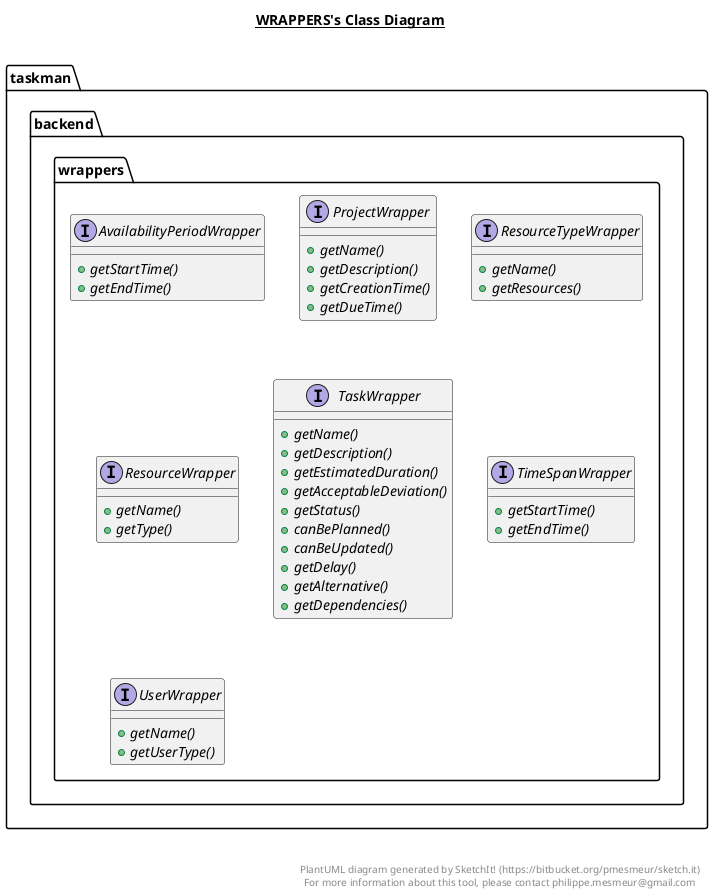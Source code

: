 @startuml

title __WRAPPERS's Class Diagram__\n

  package taskman {
    package taskman.backend {
      package taskman.backend.wrappers {
        interface AvailabilityPeriodWrapper {
            {abstract} + getStartTime()
            {abstract} + getEndTime()
        }
      }
    }
  }
  

  package taskman {
    package taskman.backend {
      package taskman.backend.wrappers {
        interface ProjectWrapper {
            {abstract} + getName()
            {abstract} + getDescription()
            {abstract} + getCreationTime()
            {abstract} + getDueTime()
        }
      }
    }
  }
  

  package taskman {
    package taskman.backend {
      package taskman.backend.wrappers {
        interface ResourceTypeWrapper {
            {abstract} + getName()
            {abstract} + getResources()
        }
      }
    }
  }
  

  package taskman {
    package taskman.backend {
      package taskman.backend.wrappers {
        interface ResourceWrapper {
            {abstract} + getName()
            {abstract} + getType()
        }
      }
    }
  }
  

  package taskman {
    package taskman.backend {
      package taskman.backend.wrappers {
        interface TaskWrapper {
            {abstract} + getName()
            {abstract} + getDescription()
            {abstract} + getEstimatedDuration()
            {abstract} + getAcceptableDeviation()
            {abstract} + getStatus()
            {abstract} + canBePlanned()
            {abstract} + canBeUpdated()
            {abstract} + getDelay()
            {abstract} + getAlternative()
            {abstract} + getDependencies()
        }
      }
    }
  }
  

  package taskman {
    package taskman.backend {
      package taskman.backend.wrappers {
        interface TimeSpanWrapper {
            {abstract} + getStartTime()
            {abstract} + getEndTime()
        }
      }
    }
  }
  

  package taskman {
    package taskman.backend {
      package taskman.backend.wrappers {
        interface UserWrapper {
            {abstract} + getName()
            {abstract} + getUserType()
        }
      }
    }
  }
  



right footer


PlantUML diagram generated by SketchIt! (https://bitbucket.org/pmesmeur/sketch.it)
For more information about this tool, please contact philippe.mesmeur@gmail.com
endfooter

@enduml
